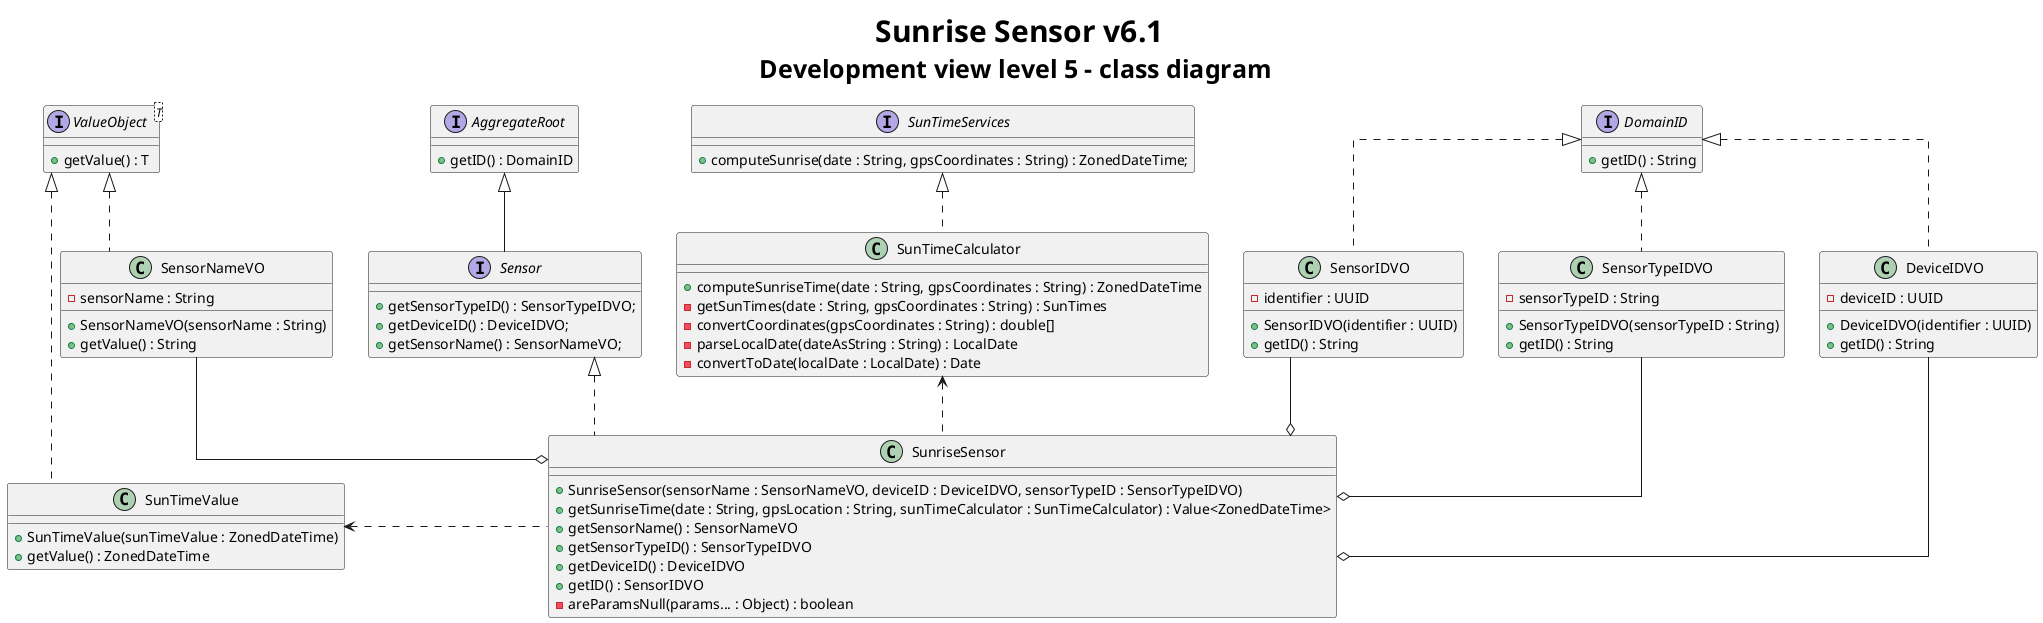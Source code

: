 @startuml
title <size: 30> Sunrise Sensor v6.1\n<size: 25>Development view level 5 - class diagram

skinparam linetype ortho

interface Sensor {
    + getSensorTypeID() : SensorTypeIDVO;
    + getDeviceID() : DeviceIDVO;
    + getSensorName() : SensorNameVO;
}

interface AggregateRoot {
    + getID() : DomainID
}

interface DomainID {
    + getID() : String
}

interface ValueObject<T> {
    + getValue() : T
}

interface SunTimeServices {
    + computeSunrise(date : String, gpsCoordinates : String) : ZonedDateTime;
    }

class SunriseSensor{
    + SunriseSensor(sensorName : SensorNameVO, deviceID : DeviceIDVO, sensorTypeID : SensorTypeIDVO)
    + getSunriseTime(date : String, gpsLocation : String, sunTimeCalculator : SunTimeCalculator) : Value<ZonedDateTime>
    + getSensorName() : SensorNameVO
    + getSensorTypeID() : SensorTypeIDVO
    + getDeviceID() : DeviceIDVO
    + getID() : SensorIDVO
    - areParamsNull(params... : Object) : boolean
}

class SunTimeValue {
    + SunTimeValue(sunTimeValue : ZonedDateTime)
    + getValue() : ZonedDateTime
}

class SunTimeCalculator {
    + computeSunriseTime(date : String, gpsCoordinates : String) : ZonedDateTime
    - getSunTimes(date : String, gpsCoordinates : String) : SunTimes
    - convertCoordinates(gpsCoordinates : String) : double[]
    - parseLocalDate(dateAsString : String) : LocalDate
    - convertToDate(localDate : LocalDate) : Date
}

class SensorNameVO {
    - sensorName : String
    + SensorNameVO(sensorName : String)
    + getValue() : String
}

class SensorIDVO {
    - identifier : UUID
    + SensorIDVO(identifier : UUID)
    + getID() : String
}

class SensorTypeIDVO {
    - sensorTypeID : String
    + SensorTypeIDVO(sensorTypeID : String)
    + getID() : String
}

class DeviceIDVO {
    - deviceID : UUID
    + DeviceIDVO(identifier : UUID)
    + getID() : String
}



AggregateRoot <|-- Sensor
Sensor <|.. SunriseSensor
SunTimeCalculator <.. SunriseSensor
SunTimeServices <|.. SunTimeCalculator

SensorNameVO --o SunriseSensor
SensorIDVO --o SunriseSensor
SunTimeValue <..right SunriseSensor
SensorTypeIDVO --o SunriseSensor
DeviceIDVO --o SunriseSensor

ValueObject <|.. SensorNameVO
DomainID <|.. SensorIDVO
DomainID <|.. SensorTypeIDVO
DomainID <|.. DeviceIDVO

ValueObject <|.. SunTimeValue

@enduml
